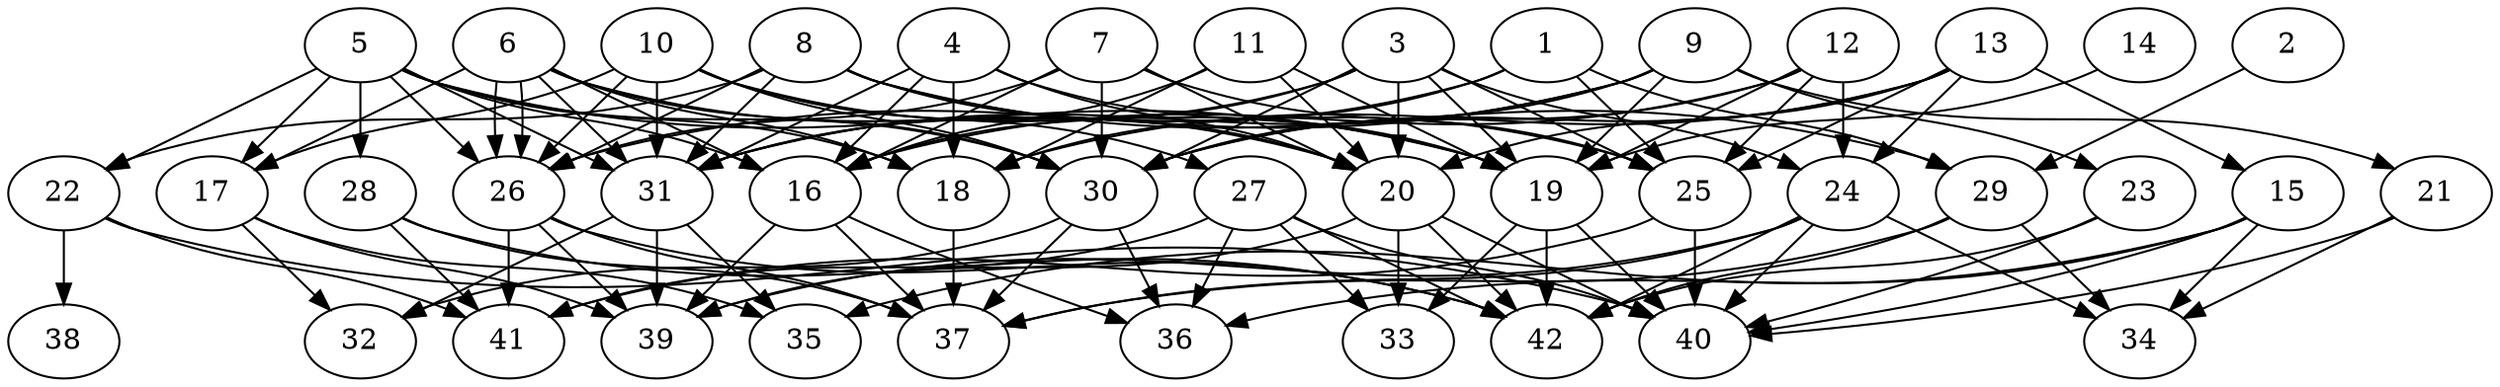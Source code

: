 // DAG (tier=3-complex, mode=compute, n=42, ccr=0.474, fat=0.856, density=0.638, regular=0.236, jump=0.328, mindata=1048576, maxdata=16777216)
// DAG automatically generated by daggen at Sun Aug 24 16:33:34 2025
// /home/ermia/Project/Environments/daggen/bin/daggen --dot --ccr 0.474 --fat 0.856 --regular 0.236 --density 0.638 --jump 0.328 --mindata 1048576 --maxdata 16777216 -n 42 
digraph G {
  1 [size="83788988232904048", alpha="0.07", expect_size="41894494116452024"]
  1 -> 18 [size ="2050884599021568"]
  1 -> 25 [size ="2050884599021568"]
  1 -> 29 [size ="2050884599021568"]
  1 -> 31 [size ="2050884599021568"]
  2 [size="218127427117643648", alpha="0.06", expect_size="109063713558821824"]
  2 -> 29 [size ="158441645539328"]
  3 [size="999986321543720832", alpha="0.13", expect_size="499993160771860416"]
  3 -> 16 [size ="848619804557312"]
  3 -> 19 [size ="848619804557312"]
  3 -> 20 [size ="848619804557312"]
  3 -> 24 [size ="848619804557312"]
  3 -> 25 [size ="848619804557312"]
  3 -> 30 [size ="848619804557312"]
  3 -> 31 [size ="848619804557312"]
  4 [size="90175504089934656", alpha="0.02", expect_size="45087752044967328"]
  4 -> 16 [size ="1492352187236352"]
  4 -> 18 [size ="1492352187236352"]
  4 -> 19 [size ="1492352187236352"]
  4 -> 20 [size ="1492352187236352"]
  4 -> 31 [size ="1492352187236352"]
  5 [size="2233116123666502144", alpha="0.18", expect_size="1116558061833251072"]
  5 -> 16 [size ="1121193839034368"]
  5 -> 17 [size ="1121193839034368"]
  5 -> 18 [size ="1121193839034368"]
  5 -> 19 [size ="1121193839034368"]
  5 -> 22 [size ="1121193839034368"]
  5 -> 26 [size ="1121193839034368"]
  5 -> 28 [size ="1121193839034368"]
  5 -> 30 [size ="1121193839034368"]
  5 -> 31 [size ="1121193839034368"]
  6 [size="394625116758006038528", alpha="0.03", expect_size="197312558379003019264"]
  6 -> 16 [size ="430407472381952"]
  6 -> 17 [size ="430407472381952"]
  6 -> 18 [size ="430407472381952"]
  6 -> 20 [size ="430407472381952"]
  6 -> 26 [size ="430407472381952"]
  6 -> 26 [size ="430407472381952"]
  6 -> 30 [size ="430407472381952"]
  6 -> 31 [size ="430407472381952"]
  7 [size="91902858876086648832", alpha="0.07", expect_size="45951429438043324416"]
  7 -> 16 [size ="162920600174592"]
  7 -> 20 [size ="162920600174592"]
  7 -> 25 [size ="162920600174592"]
  7 -> 26 [size ="162920600174592"]
  7 -> 30 [size ="162920600174592"]
  8 [size="3719501080632738304", alpha="0.15", expect_size="1859750540316369152"]
  8 -> 20 [size ="1465398289498112"]
  8 -> 22 [size ="1465398289498112"]
  8 -> 25 [size ="1465398289498112"]
  8 -> 26 [size ="1465398289498112"]
  8 -> 29 [size ="1465398289498112"]
  8 -> 31 [size ="1465398289498112"]
  9 [size="1024882205145214976", alpha="0.12", expect_size="512441102572607488"]
  9 -> 19 [size ="431850782720000"]
  9 -> 21 [size ="431850782720000"]
  9 -> 23 [size ="431850782720000"]
  9 -> 26 [size ="431850782720000"]
  9 -> 30 [size ="431850782720000"]
  9 -> 31 [size ="431850782720000"]
  10 [size="5268620252802880", alpha="0.16", expect_size="2634310126401440"]
  10 -> 17 [size ="140531405422592"]
  10 -> 19 [size ="140531405422592"]
  10 -> 26 [size ="140531405422592"]
  10 -> 27 [size ="140531405422592"]
  10 -> 30 [size ="140531405422592"]
  10 -> 31 [size ="140531405422592"]
  11 [size="2855745231423275008000", alpha="0.13", expect_size="1427872615711637504000"]
  11 -> 16 [size ="1610285790003200"]
  11 -> 18 [size ="1610285790003200"]
  11 -> 19 [size ="1610285790003200"]
  11 -> 20 [size ="1610285790003200"]
  12 [size="51569412606503912", alpha="0.06", expect_size="25784706303251956"]
  12 -> 16 [size ="907835365916672"]
  12 -> 19 [size ="907835365916672"]
  12 -> 24 [size ="907835365916672"]
  12 -> 25 [size ="907835365916672"]
  12 -> 30 [size ="907835365916672"]
  13 [size="842003030758797056", alpha="0.18", expect_size="421001515379398528"]
  13 -> 15 [size ="603370435903488"]
  13 -> 18 [size ="603370435903488"]
  13 -> 20 [size ="603370435903488"]
  13 -> 24 [size ="603370435903488"]
  13 -> 25 [size ="603370435903488"]
  13 -> 30 [size ="603370435903488"]
  14 [size="179815653880335695872", alpha="0.10", expect_size="89907826940167847936"]
  14 -> 19 [size ="254863896215552"]
  15 [size="1982330310498691584", alpha="0.09", expect_size="991165155249345792"]
  15 -> 34 [size ="1090566049759232"]
  15 -> 35 [size ="1090566049759232"]
  15 -> 36 [size ="1090566049759232"]
  15 -> 40 [size ="1090566049759232"]
  16 [size="306875954468300521472", alpha="0.15", expect_size="153437977234150260736"]
  16 -> 36 [size ="363969697021952"]
  16 -> 37 [size ="363969697021952"]
  16 -> 39 [size ="363969697021952"]
  17 [size="55639578870184656", alpha="0.03", expect_size="27819789435092328"]
  17 -> 32 [size ="2138098683084800"]
  17 -> 35 [size ="2138098683084800"]
  17 -> 39 [size ="2138098683084800"]
  18 [size="2981845349086038851584", alpha="0.14", expect_size="1490922674543019425792"]
  18 -> 37 [size ="1657346812018688"]
  19 [size="4110960385089723170816", alpha="0.11", expect_size="2055480192544861585408"]
  19 -> 33 [size ="2052983764287488"]
  19 -> 40 [size ="2052983764287488"]
  19 -> 42 [size ="2052983764287488"]
  20 [size="2055468107907063", alpha="0.15", expect_size="1027734053953531"]
  20 -> 33 [size ="196345805668352"]
  20 -> 39 [size ="196345805668352"]
  20 -> 40 [size ="196345805668352"]
  20 -> 42 [size ="196345805668352"]
  21 [size="248501341498119552", alpha="0.15", expect_size="124250670749059776"]
  21 -> 34 [size ="511541350760448"]
  21 -> 40 [size ="511541350760448"]
  22 [size="50725317588811776000", alpha="0.17", expect_size="25362658794405888000"]
  22 -> 38 [size ="109624216780800"]
  22 -> 40 [size ="109624216780800"]
  22 -> 41 [size ="109624216780800"]
  23 [size="2332819093693070", alpha="0.12", expect_size="1166409546846535"]
  23 -> 40 [size ="154961111416832"]
  23 -> 42 [size ="154961111416832"]
  24 [size="212220659105792000000", alpha="0.06", expect_size="106110329552896000000"]
  24 -> 34 [size ="284630712320000"]
  24 -> 37 [size ="284630712320000"]
  24 -> 39 [size ="284630712320000"]
  24 -> 40 [size ="284630712320000"]
  24 -> 42 [size ="284630712320000"]
  25 [size="3001617949245122281472", alpha="0.14", expect_size="1500808974622561140736"]
  25 -> 40 [size ="1664665310461952"]
  25 -> 41 [size ="1664665310461952"]
  26 [size="3365100163027865600", alpha="0.19", expect_size="1682550081513932800"]
  26 -> 37 [size ="2230136812339200"]
  26 -> 39 [size ="2230136812339200"]
  26 -> 41 [size ="2230136812339200"]
  26 -> 42 [size ="2230136812339200"]
  27 [size="69737839679552504", alpha="0.01", expect_size="34868919839776252"]
  27 -> 33 [size ="1470947143974912"]
  27 -> 36 [size ="1470947143974912"]
  27 -> 40 [size ="1470947143974912"]
  27 -> 41 [size ="1470947143974912"]
  27 -> 42 [size ="1470947143974912"]
  28 [size="1774884864965758720", alpha="0.04", expect_size="887442432482879360"]
  28 -> 37 [size ="1312817990860800"]
  28 -> 41 [size ="1312817990860800"]
  28 -> 42 [size ="1312817990860800"]
  29 [size="433872364388711661568", alpha="0.12", expect_size="216936182194355830784"]
  29 -> 34 [size ="458491525332992"]
  29 -> 37 [size ="458491525332992"]
  29 -> 42 [size ="458491525332992"]
  30 [size="8146808991645696000", alpha="0.05", expect_size="4073404495822848000"]
  30 -> 32 [size ="32390302924800"]
  30 -> 36 [size ="32390302924800"]
  30 -> 37 [size ="32390302924800"]
  31 [size="12904958759448306", alpha="0.12", expect_size="6452479379724153"]
  31 -> 32 [size ="260536147116032"]
  31 -> 35 [size ="260536147116032"]
  31 -> 39 [size ="260536147116032"]
  32 [size="185894752948900960", alpha="0.02", expect_size="92947376474450480"]
  33 [size="3574098821630430019584", alpha="0.18", expect_size="1787049410815215009792"]
  34 [size="2284680030231747100672", alpha="0.11", expect_size="1142340015115873550336"]
  35 [size="3583442552932758716416", alpha="0.13", expect_size="1791721276466379358208"]
  36 [size="36806730881494512", alpha="0.03", expect_size="18403365440747256"]
  37 [size="73022994369966608", alpha="0.17", expect_size="36511497184983304"]
  38 [size="1568084215329850624", alpha="0.05", expect_size="784042107664925312"]
  39 [size="5406187676315568128", alpha="0.03", expect_size="2703093838157784064"]
  40 [size="43900306123128832000", alpha="0.01", expect_size="21950153061564416000"]
  41 [size="27903862339015112", alpha="0.17", expect_size="13951931169507556"]
  42 [size="200633960676995366912", alpha="0.04", expect_size="100316980338497683456"]
}